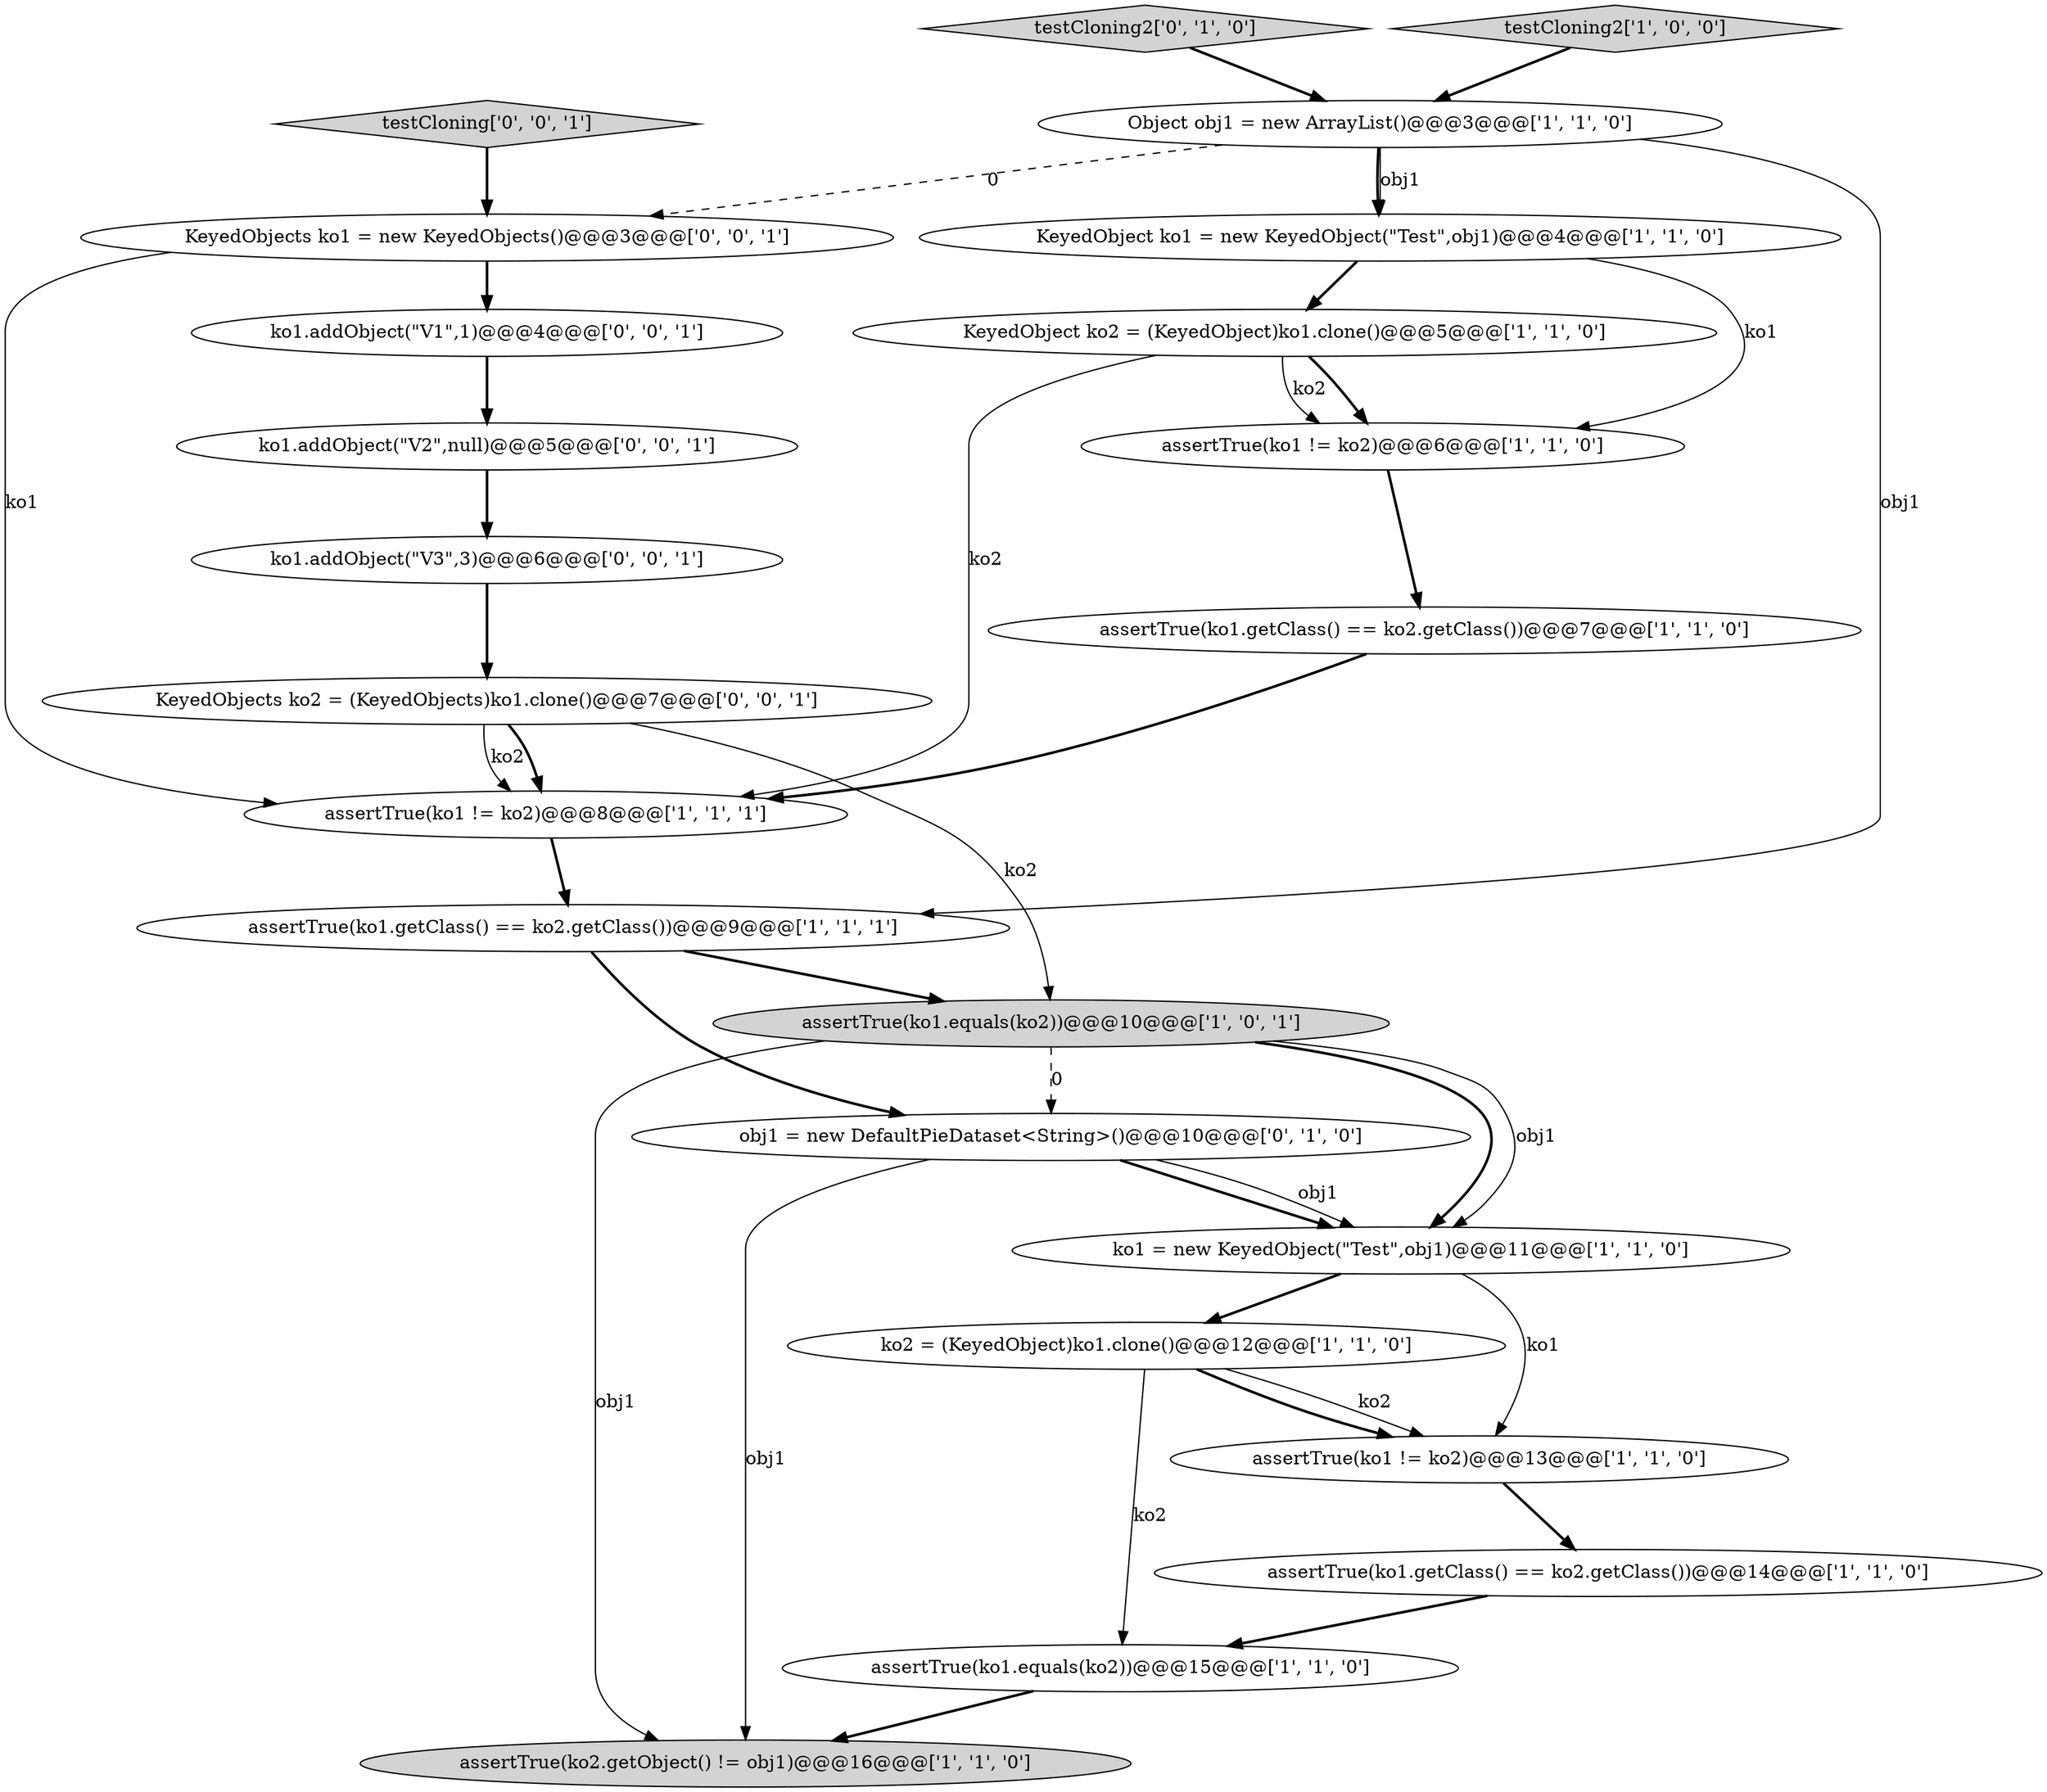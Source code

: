 digraph {
15 [style = filled, label = "testCloning2['0', '1', '0']", fillcolor = lightgray, shape = diamond image = "AAA0AAABBB2BBB"];
2 [style = filled, label = "assertTrue(ko1.equals(ko2))@@@10@@@['1', '0', '1']", fillcolor = lightgray, shape = ellipse image = "AAA0AAABBB1BBB"];
20 [style = filled, label = "ko1.addObject(\"V1\",1)@@@4@@@['0', '0', '1']", fillcolor = white, shape = ellipse image = "AAA0AAABBB3BBB"];
21 [style = filled, label = "ko1.addObject(\"V3\",3)@@@6@@@['0', '0', '1']", fillcolor = white, shape = ellipse image = "AAA0AAABBB3BBB"];
4 [style = filled, label = "ko1 = new KeyedObject(\"Test\",obj1)@@@11@@@['1', '1', '0']", fillcolor = white, shape = ellipse image = "AAA0AAABBB1BBB"];
17 [style = filled, label = "testCloning['0', '0', '1']", fillcolor = lightgray, shape = diamond image = "AAA0AAABBB3BBB"];
6 [style = filled, label = "assertTrue(ko1 != ko2)@@@8@@@['1', '1', '1']", fillcolor = white, shape = ellipse image = "AAA0AAABBB1BBB"];
18 [style = filled, label = "KeyedObjects ko2 = (KeyedObjects)ko1.clone()@@@7@@@['0', '0', '1']", fillcolor = white, shape = ellipse image = "AAA0AAABBB3BBB"];
11 [style = filled, label = "ko2 = (KeyedObject)ko1.clone()@@@12@@@['1', '1', '0']", fillcolor = white, shape = ellipse image = "AAA0AAABBB1BBB"];
19 [style = filled, label = "ko1.addObject(\"V2\",null)@@@5@@@['0', '0', '1']", fillcolor = white, shape = ellipse image = "AAA0AAABBB3BBB"];
8 [style = filled, label = "assertTrue(ko1 != ko2)@@@13@@@['1', '1', '0']", fillcolor = white, shape = ellipse image = "AAA0AAABBB1BBB"];
13 [style = filled, label = "assertTrue(ko1.getClass() == ko2.getClass())@@@7@@@['1', '1', '0']", fillcolor = white, shape = ellipse image = "AAA0AAABBB1BBB"];
16 [style = filled, label = "obj1 = new DefaultPieDataset<String>()@@@10@@@['0', '1', '0']", fillcolor = white, shape = ellipse image = "AAA1AAABBB2BBB"];
9 [style = filled, label = "testCloning2['1', '0', '0']", fillcolor = lightgray, shape = diamond image = "AAA0AAABBB1BBB"];
22 [style = filled, label = "KeyedObjects ko1 = new KeyedObjects()@@@3@@@['0', '0', '1']", fillcolor = white, shape = ellipse image = "AAA0AAABBB3BBB"];
0 [style = filled, label = "assertTrue(ko1.getClass() == ko2.getClass())@@@14@@@['1', '1', '0']", fillcolor = white, shape = ellipse image = "AAA0AAABBB1BBB"];
5 [style = filled, label = "KeyedObject ko1 = new KeyedObject(\"Test\",obj1)@@@4@@@['1', '1', '0']", fillcolor = white, shape = ellipse image = "AAA0AAABBB1BBB"];
14 [style = filled, label = "assertTrue(ko1 != ko2)@@@6@@@['1', '1', '0']", fillcolor = white, shape = ellipse image = "AAA0AAABBB1BBB"];
10 [style = filled, label = "assertTrue(ko1.equals(ko2))@@@15@@@['1', '1', '0']", fillcolor = white, shape = ellipse image = "AAA0AAABBB1BBB"];
7 [style = filled, label = "KeyedObject ko2 = (KeyedObject)ko1.clone()@@@5@@@['1', '1', '0']", fillcolor = white, shape = ellipse image = "AAA0AAABBB1BBB"];
12 [style = filled, label = "assertTrue(ko2.getObject() != obj1)@@@16@@@['1', '1', '0']", fillcolor = lightgray, shape = ellipse image = "AAA0AAABBB1BBB"];
3 [style = filled, label = "assertTrue(ko1.getClass() == ko2.getClass())@@@9@@@['1', '1', '1']", fillcolor = white, shape = ellipse image = "AAA0AAABBB1BBB"];
1 [style = filled, label = "Object obj1 = new ArrayList()@@@3@@@['1', '1', '0']", fillcolor = white, shape = ellipse image = "AAA0AAABBB1BBB"];
18->6 [style = solid, label="ko2"];
18->2 [style = solid, label="ko2"];
15->1 [style = bold, label=""];
2->4 [style = bold, label=""];
5->14 [style = solid, label="ko1"];
16->4 [style = bold, label=""];
8->0 [style = bold, label=""];
3->2 [style = bold, label=""];
1->22 [style = dashed, label="0"];
22->6 [style = solid, label="ko1"];
4->11 [style = bold, label=""];
13->6 [style = bold, label=""];
14->13 [style = bold, label=""];
22->20 [style = bold, label=""];
2->12 [style = solid, label="obj1"];
1->5 [style = solid, label="obj1"];
1->3 [style = solid, label="obj1"];
11->10 [style = solid, label="ko2"];
20->19 [style = bold, label=""];
7->14 [style = bold, label=""];
10->12 [style = bold, label=""];
16->4 [style = solid, label="obj1"];
0->10 [style = bold, label=""];
19->21 [style = bold, label=""];
2->16 [style = dashed, label="0"];
11->8 [style = bold, label=""];
11->8 [style = solid, label="ko2"];
21->18 [style = bold, label=""];
7->6 [style = solid, label="ko2"];
6->3 [style = bold, label=""];
2->4 [style = solid, label="obj1"];
16->12 [style = solid, label="obj1"];
4->8 [style = solid, label="ko1"];
17->22 [style = bold, label=""];
3->16 [style = bold, label=""];
9->1 [style = bold, label=""];
5->7 [style = bold, label=""];
18->6 [style = bold, label=""];
7->14 [style = solid, label="ko2"];
1->5 [style = bold, label=""];
}
